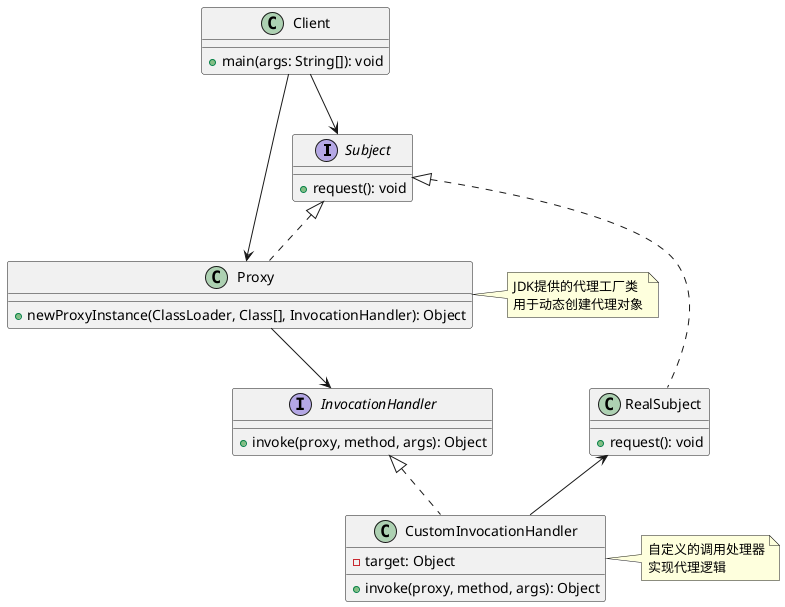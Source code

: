 @startuml
interface Subject {
    +request(): void
}

class RealSubject {
    +request(): void
}

interface InvocationHandler {
    +invoke(proxy, method, args): Object
}

class Proxy {
    +newProxyInstance(ClassLoader, Class[], InvocationHandler): Object
}

class Client {
    +main(args: String[]): void
}

class CustomInvocationHandler {
    -target: Object
    +invoke(proxy, method, args): Object
}

Subject <|.. RealSubject
Subject <|.. Proxy
InvocationHandler <|.. CustomInvocationHandler
RealSubject <- CustomInvocationHandler
Proxy --> InvocationHandler
Client --> Subject
Client --> Proxy

note right of Proxy: JDK提供的代理工厂类\n用于动态创建代理对象
note right of CustomInvocationHandler: 自定义的调用处理器\n实现代理逻辑
@enduml